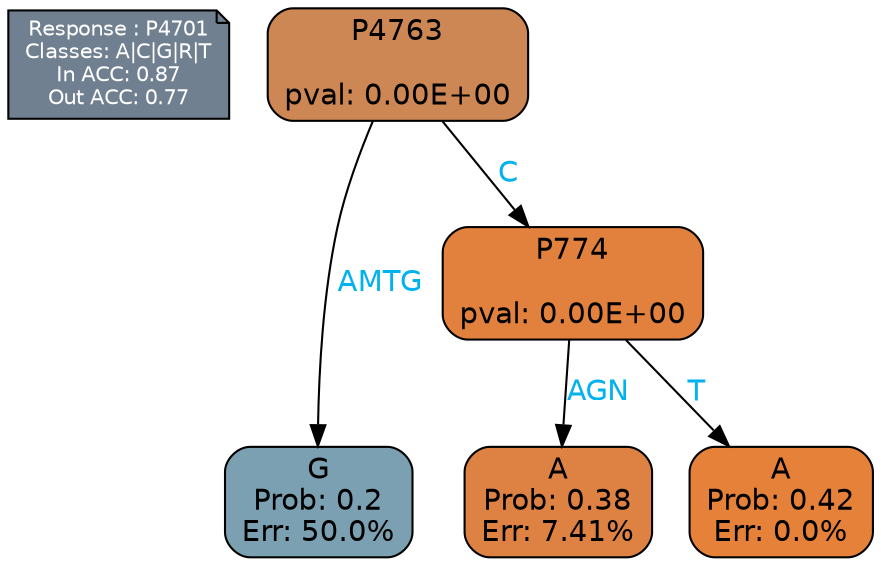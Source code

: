 digraph Tree {
node [shape=box, style="filled, rounded", color="black", fontname=helvetica] ;
graph [ranksep=equally, splines=polylines, bgcolor=transparent, dpi=600] ;
edge [fontname=helvetica] ;
LEGEND [label="Response : P4701
Classes: A|C|G|R|T
In ACC: 0.87
Out ACC: 0.77
",shape=note,align=left,style=filled,fillcolor="slategray",fontcolor="white",fontsize=10];1 [label="P4763

pval: 0.00E+00", fillcolor="#cd8754"] ;
2 [label="G
Prob: 0.2
Err: 50.0%", fillcolor="#7ba0b1"] ;
3 [label="P774

pval: 0.00E+00", fillcolor="#e1813d"] ;
4 [label="A
Prob: 0.38
Err: 7.41%", fillcolor="#de8243"] ;
5 [label="A
Prob: 0.42
Err: 0.0%", fillcolor="#e58139"] ;
1 -> 2 [label="AMTG",fontcolor=deepskyblue2] ;
1 -> 3 [label="C",fontcolor=deepskyblue2] ;
3 -> 4 [label="AGN",fontcolor=deepskyblue2] ;
3 -> 5 [label="T",fontcolor=deepskyblue2] ;
{rank = same; 2;4;5;}{rank = same; LEGEND;1;}}